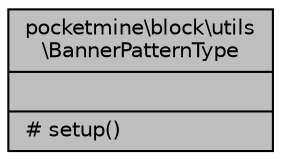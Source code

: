 digraph "pocketmine\block\utils\BannerPatternType"
{
 // INTERACTIVE_SVG=YES
 // LATEX_PDF_SIZE
  edge [fontname="Helvetica",fontsize="10",labelfontname="Helvetica",labelfontsize="10"];
  node [fontname="Helvetica",fontsize="10",shape=record];
  Node1 [label="{pocketmine\\block\\utils\l\\BannerPatternType\n||# setup()\l}",height=0.2,width=0.4,color="black", fillcolor="grey75", style="filled", fontcolor="black",tooltip=" "];
}

